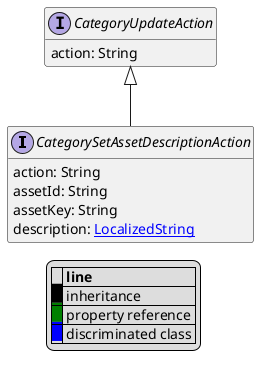 @startuml

hide empty fields
hide empty methods
legend
|= |= line |
|<back:black>   </back>| inheritance |
|<back:green>   </back>| property reference |
|<back:blue>   </back>| discriminated class |
endlegend
interface CategorySetAssetDescriptionAction [[CategorySetAssetDescriptionAction.svg]] extends CategoryUpdateAction {
    action: String
    assetId: String
    assetKey: String
    description: [[LocalizedString.svg LocalizedString]]
}
interface CategoryUpdateAction [[CategoryUpdateAction.svg]]  {
    action: String
}





@enduml
